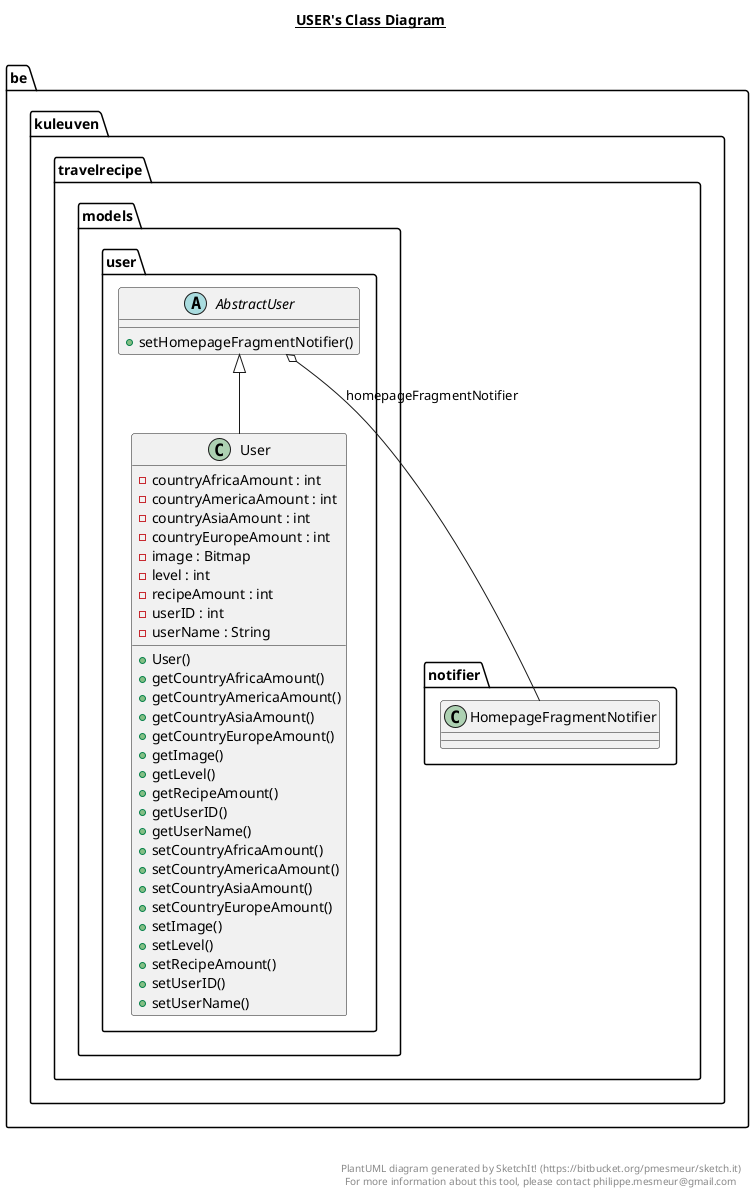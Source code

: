 @startuml

title __USER's Class Diagram__\n

  namespace be.kuleuven.travelrecipe {
    namespace models.user {
      abstract class be.kuleuven.travelrecipe.models.user.AbstractUser {
          + setHomepageFragmentNotifier()
      }
    }
  }
  

  namespace be.kuleuven.travelrecipe {
    namespace models.user {
      class be.kuleuven.travelrecipe.models.user.User {
          - countryAfricaAmount : int
          - countryAmericaAmount : int
          - countryAsiaAmount : int
          - countryEuropeAmount : int
          - image : Bitmap
          - level : int
          - recipeAmount : int
          - userID : int
          - userName : String
          + User()
          + getCountryAfricaAmount()
          + getCountryAmericaAmount()
          + getCountryAsiaAmount()
          + getCountryEuropeAmount()
          + getImage()
          + getLevel()
          + getRecipeAmount()
          + getUserID()
          + getUserName()
          + setCountryAfricaAmount()
          + setCountryAmericaAmount()
          + setCountryAsiaAmount()
          + setCountryEuropeAmount()
          + setImage()
          + setLevel()
          + setRecipeAmount()
          + setUserID()
          + setUserName()
      }
    }
  }
  

  be.kuleuven.travelrecipe.models.user.AbstractUser o-- be.kuleuven.travelrecipe.notifier.HomepageFragmentNotifier : homepageFragmentNotifier
  be.kuleuven.travelrecipe.models.user.User -up-|> be.kuleuven.travelrecipe.models.user.AbstractUser


right footer


PlantUML diagram generated by SketchIt! (https://bitbucket.org/pmesmeur/sketch.it)
For more information about this tool, please contact philippe.mesmeur@gmail.com
endfooter

@enduml
